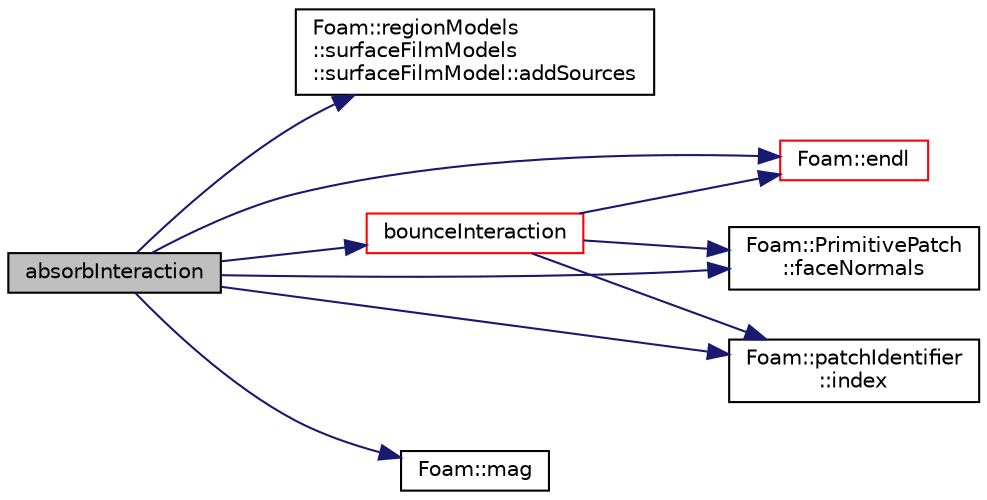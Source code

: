 digraph "absorbInteraction"
{
  bgcolor="transparent";
  edge [fontname="Helvetica",fontsize="10",labelfontname="Helvetica",labelfontsize="10"];
  node [fontname="Helvetica",fontsize="10",shape=record];
  rankdir="LR";
  Node751 [label="absorbInteraction",height=0.2,width=0.4,color="black", fillcolor="grey75", style="filled", fontcolor="black"];
  Node751 -> Node752 [color="midnightblue",fontsize="10",style="solid",fontname="Helvetica"];
  Node752 [label="Foam::regionModels\l::surfaceFilmModels\l::surfaceFilmModel::addSources",height=0.2,width=0.4,color="black",URL="$a30261.html#ab23ad0b3ac28d236aeb8e76e7f102d2b",tooltip="External hook to add sources to the film. "];
  Node751 -> Node753 [color="midnightblue",fontsize="10",style="solid",fontname="Helvetica"];
  Node753 [label="bounceInteraction",height=0.2,width=0.4,color="red",URL="$a25505.html#a7db412e799a01f4370fe2fb16f941862",tooltip="Bounce parcel (flip parcel normal velocity) "];
  Node753 -> Node754 [color="midnightblue",fontsize="10",style="solid",fontname="Helvetica"];
  Node754 [label="Foam::endl",height=0.2,width=0.4,color="red",URL="$a21851.html#a2db8fe02a0d3909e9351bb4275b23ce4",tooltip="Add newline and flush stream. "];
  Node753 -> Node756 [color="midnightblue",fontsize="10",style="solid",fontname="Helvetica"];
  Node756 [label="Foam::PrimitivePatch\l::faceNormals",height=0.2,width=0.4,color="black",URL="$a28693.html#ad96a54bba336ea57f59f0da350d3c265",tooltip="Return face normals for patch. "];
  Node753 -> Node757 [color="midnightblue",fontsize="10",style="solid",fontname="Helvetica"];
  Node757 [label="Foam::patchIdentifier\l::index",height=0.2,width=0.4,color="black",URL="$a28273.html#a4a438520bb14406481732edc13c119c7",tooltip="Return the index of this patch in the boundaryMesh. "];
  Node751 -> Node754 [color="midnightblue",fontsize="10",style="solid",fontname="Helvetica"];
  Node751 -> Node756 [color="midnightblue",fontsize="10",style="solid",fontname="Helvetica"];
  Node751 -> Node757 [color="midnightblue",fontsize="10",style="solid",fontname="Helvetica"];
  Node751 -> Node770 [color="midnightblue",fontsize="10",style="solid",fontname="Helvetica"];
  Node770 [label="Foam::mag",height=0.2,width=0.4,color="black",URL="$a21851.html#a929da2a3fdcf3dacbbe0487d3a330dae"];
}

